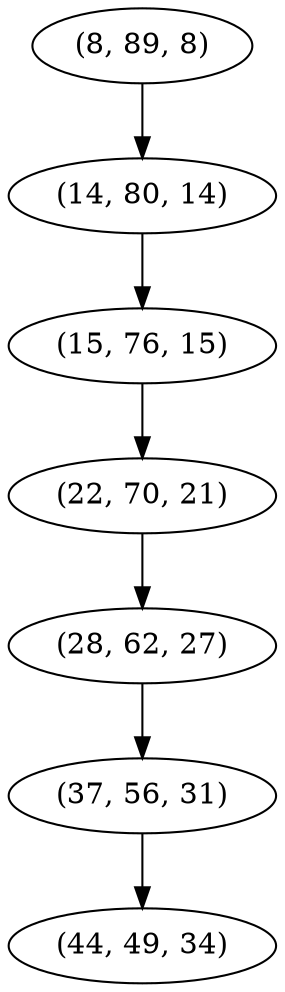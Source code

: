 digraph tree {
    "(8, 89, 8)";
    "(14, 80, 14)";
    "(15, 76, 15)";
    "(22, 70, 21)";
    "(28, 62, 27)";
    "(37, 56, 31)";
    "(44, 49, 34)";
    "(8, 89, 8)" -> "(14, 80, 14)";
    "(14, 80, 14)" -> "(15, 76, 15)";
    "(15, 76, 15)" -> "(22, 70, 21)";
    "(22, 70, 21)" -> "(28, 62, 27)";
    "(28, 62, 27)" -> "(37, 56, 31)";
    "(37, 56, 31)" -> "(44, 49, 34)";
}
